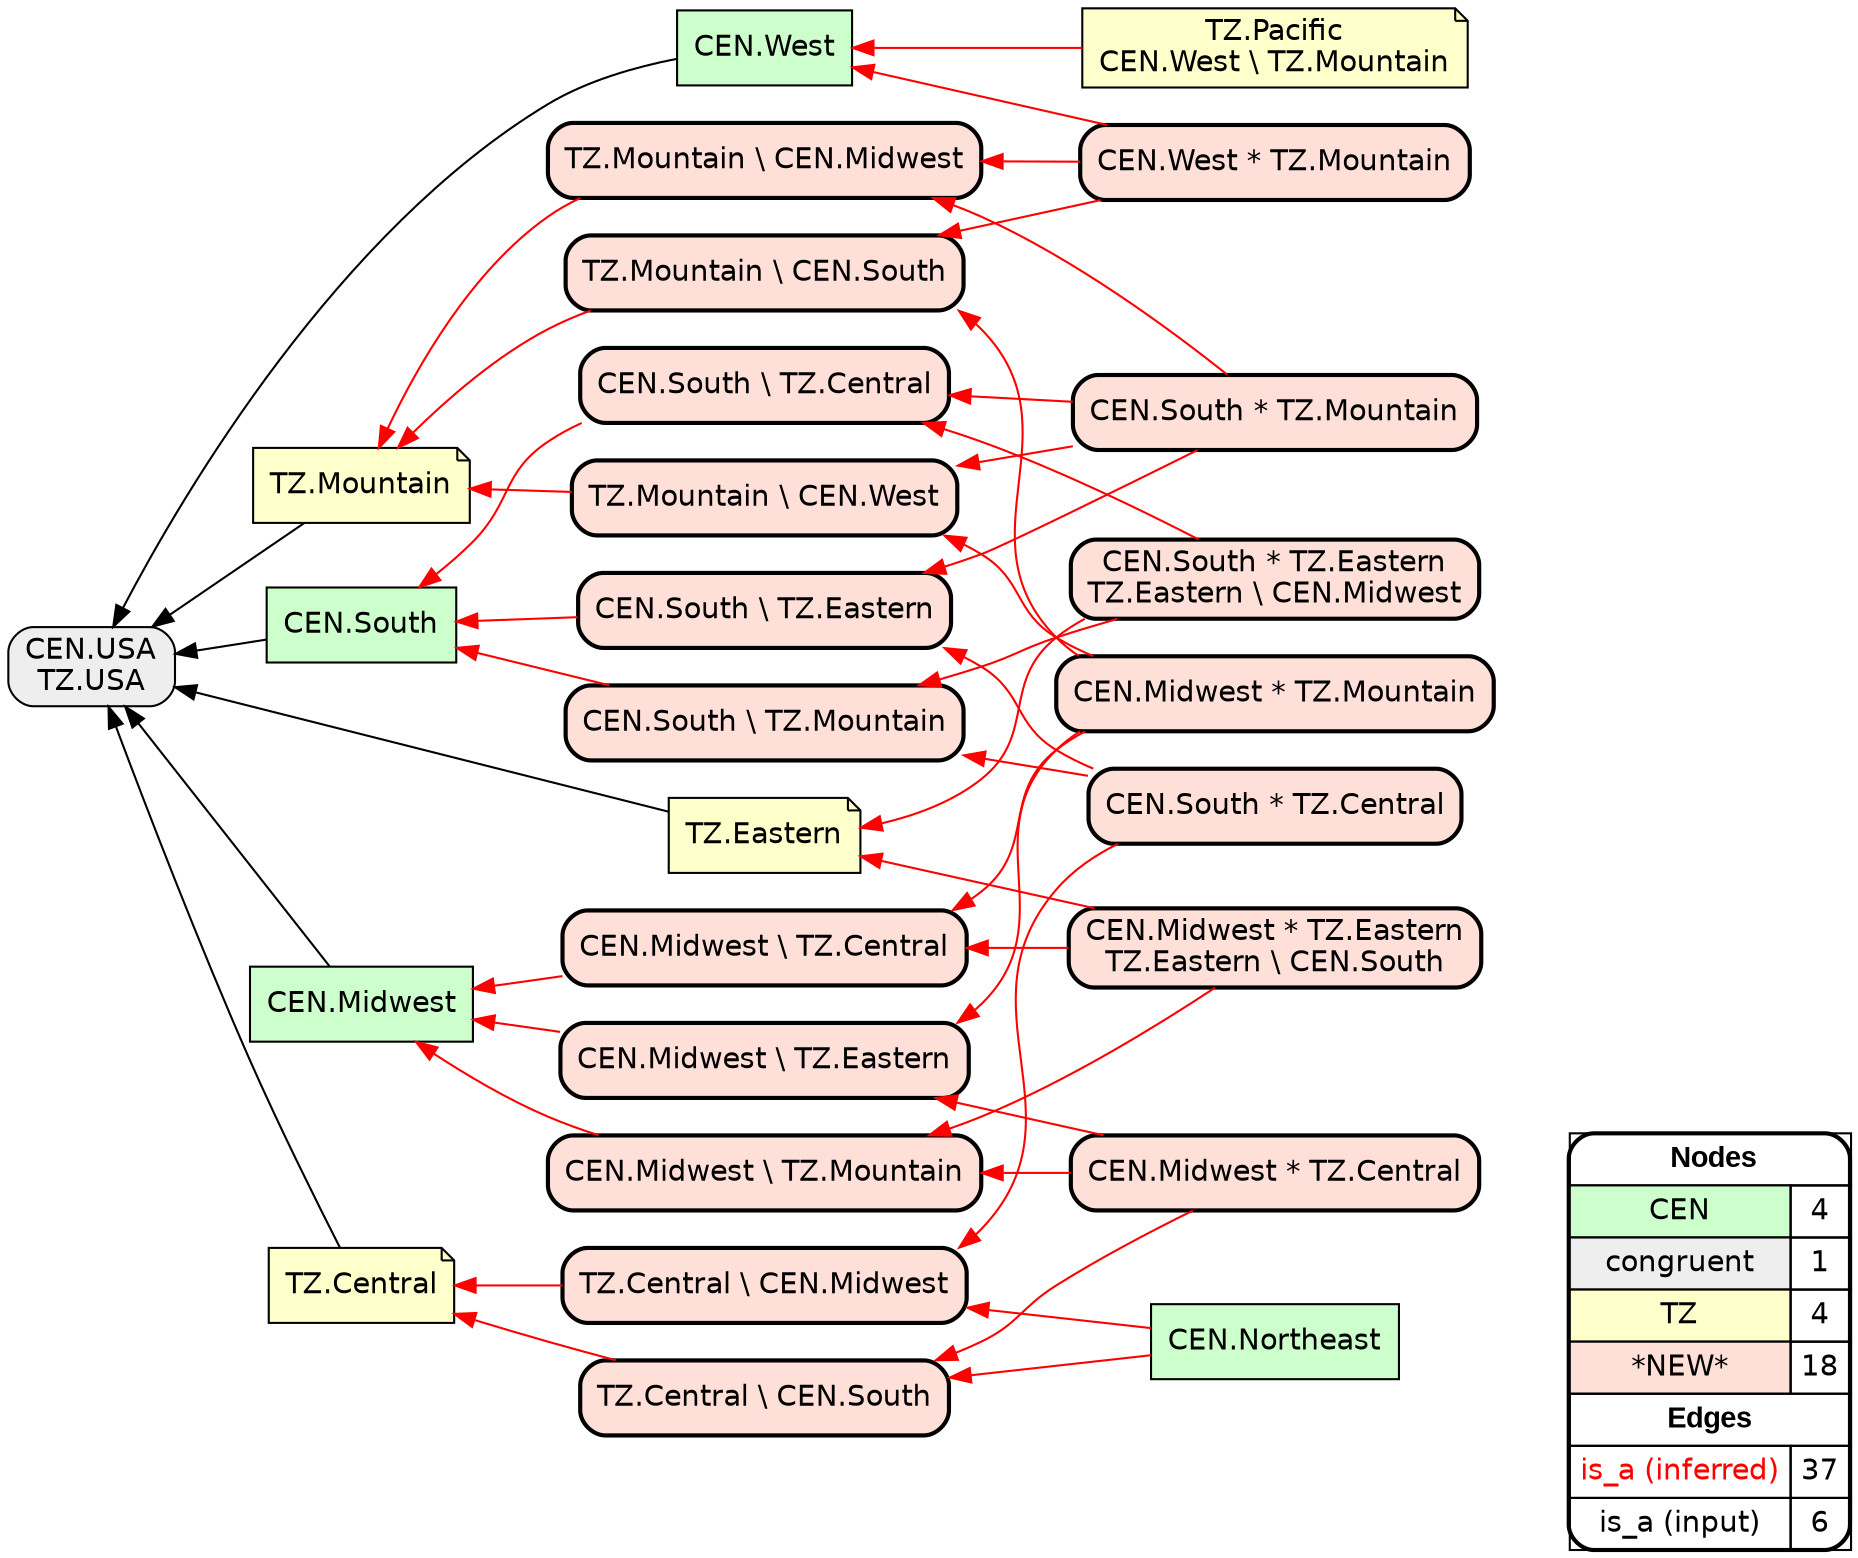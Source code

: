 digraph{
rankdir=RL
node[shape=box style=filled fillcolor="#CCFFCC" fontname="helvetica"] 
"CEN.Midwest"
"CEN.West"
"CEN.Northeast"
"CEN.South"
node[shape=box style="filled,rounded" fillcolor="#EEEEEE" fontname="helvetica"] 
"CEN.USA\nTZ.USA"
node[shape=note style=filled fillcolor="#FFFFCC" fontname="helvetica"] 
"TZ.Eastern"
"TZ.Mountain"
"TZ.Pacific\nCEN.West \\ TZ.Mountain"
"TZ.Central"
node[shape=box style="filled,rounded,bold" fillcolor="#FFE0D8" fontname="helvetica"] 
"CEN.South * TZ.Eastern\nTZ.Eastern \\ CEN.Midwest"
"TZ.Mountain \\ CEN.South"
"CEN.South \\ TZ.Eastern"
"CEN.South * TZ.Central"
"TZ.Central \\ CEN.South"
"CEN.South * TZ.Mountain"
"CEN.Midwest \\ TZ.Mountain"
"TZ.Central \\ CEN.Midwest"
"CEN.Midwest * TZ.Eastern\nTZ.Eastern \\ CEN.South"
"CEN.Midwest * TZ.Central"
"CEN.Midwest * TZ.Mountain"
"TZ.Mountain \\ CEN.West"
"CEN.Midwest \\ TZ.Central"
"TZ.Mountain \\ CEN.Midwest"
"CEN.South \\ TZ.Mountain"
"CEN.West * TZ.Mountain"
"CEN.South \\ TZ.Central"
"CEN.Midwest \\ TZ.Eastern"
edge[arrowhead=normal style=dotted color="#000000" constraint=true penwidth=1]
edge[arrowhead=normal style=solid color="#FF0000" constraint=true penwidth=1]
"CEN.Midwest * TZ.Mountain" -> "TZ.Mountain \\ CEN.West"
"CEN.Northeast" -> "TZ.Central \\ CEN.South"
"CEN.South * TZ.Central" -> "CEN.South \\ TZ.Mountain"
"CEN.Midwest * TZ.Central" -> "CEN.Midwest \\ TZ.Eastern"
"CEN.Midwest * TZ.Mountain" -> "TZ.Mountain \\ CEN.South"
"TZ.Mountain \\ CEN.South" -> "TZ.Mountain"
"CEN.West * TZ.Mountain" -> "CEN.West"
"CEN.South \\ TZ.Central" -> "CEN.South"
"TZ.Pacific\nCEN.West \\ TZ.Mountain" -> "CEN.West"
"CEN.Midwest \\ TZ.Central" -> "CEN.Midwest"
"CEN.West * TZ.Mountain" -> "TZ.Mountain \\ CEN.Midwest"
"CEN.Midwest * TZ.Central" -> "TZ.Central \\ CEN.South"
"CEN.South * TZ.Eastern\nTZ.Eastern \\ CEN.Midwest" -> "CEN.South \\ TZ.Central"
"CEN.Midwest * TZ.Eastern\nTZ.Eastern \\ CEN.South" -> "TZ.Eastern"
"TZ.Central \\ CEN.Midwest" -> "TZ.Central"
"CEN.Midwest \\ TZ.Mountain" -> "CEN.Midwest"
"CEN.Midwest * TZ.Central" -> "CEN.Midwest \\ TZ.Mountain"
"CEN.South * TZ.Mountain" -> "CEN.South \\ TZ.Eastern"
"TZ.Mountain \\ CEN.West" -> "TZ.Mountain"
"CEN.Midwest * TZ.Eastern\nTZ.Eastern \\ CEN.South" -> "CEN.Midwest \\ TZ.Mountain"
"CEN.South * TZ.Eastern\nTZ.Eastern \\ CEN.Midwest" -> "CEN.South \\ TZ.Mountain"
"CEN.South * TZ.Eastern\nTZ.Eastern \\ CEN.Midwest" -> "TZ.Eastern"
"CEN.Midwest \\ TZ.Eastern" -> "CEN.Midwest"
"CEN.South \\ TZ.Eastern" -> "CEN.South"
"CEN.South * TZ.Central" -> "TZ.Central \\ CEN.Midwest"
"CEN.West * TZ.Mountain" -> "TZ.Mountain \\ CEN.South"
"CEN.South \\ TZ.Mountain" -> "CEN.South"
"CEN.Northeast" -> "TZ.Central \\ CEN.Midwest"
"CEN.Midwest * TZ.Eastern\nTZ.Eastern \\ CEN.South" -> "CEN.Midwest \\ TZ.Central"
"CEN.Midwest * TZ.Mountain" -> "CEN.Midwest \\ TZ.Eastern"
"CEN.Midwest * TZ.Mountain" -> "CEN.Midwest \\ TZ.Central"
"CEN.South * TZ.Mountain" -> "TZ.Mountain \\ CEN.West"
"CEN.South * TZ.Central" -> "CEN.South \\ TZ.Eastern"
"CEN.South * TZ.Mountain" -> "CEN.South \\ TZ.Central"
"TZ.Central \\ CEN.South" -> "TZ.Central"
"TZ.Mountain \\ CEN.Midwest" -> "TZ.Mountain"
"CEN.South * TZ.Mountain" -> "TZ.Mountain \\ CEN.Midwest"
edge[arrowhead=normal style=solid color="#000000" constraint=true penwidth=1]
"TZ.Mountain" -> "CEN.USA\nTZ.USA"
"CEN.Midwest" -> "CEN.USA\nTZ.USA"
"CEN.South" -> "CEN.USA\nTZ.USA"
"TZ.Central" -> "CEN.USA\nTZ.USA"
"CEN.West" -> "CEN.USA\nTZ.USA"
"TZ.Eastern" -> "CEN.USA\nTZ.USA"
node[shape=box] 
{rank=source Legend [fillcolor= white margin=0 label=< 
 <TABLE BORDER="0" CELLBORDER="1" CELLSPACING="0" CELLPADDING="4"> 
<TR> <TD COLSPAN="2"><font face="Arial Black"> Nodes</font></TD> </TR> 
<TR> 
 <TD bgcolor="#CCFFCC" fontname="helvetica">CEN</TD> 
 <TD>4</TD> 
 </TR> 
<TR> 
 <TD bgcolor="#EEEEEE" fontname="helvetica">congruent</TD> 
 <TD>1</TD> 
 </TR> 
<TR> 
 <TD bgcolor="#FFFFCC" fontname="helvetica">TZ</TD> 
 <TD>4</TD> 
 </TR> 
<TR> 
 <TD bgcolor="#FFE0D8" fontname="helvetica">*NEW*</TD> 
 <TD>18</TD> 
 </TR> 
<TR> <TD COLSPAN="2"><font face = "Arial Black"> Edges </font></TD> </TR> 
<TR> 
 <TD><font color ="#FF0000">is_a (inferred)</font></TD><TD>37</TD>
</TR>
<TR> 
 <TD><font color ="#000000">is_a (input)</font></TD><TD>6</TD>
</TR>
</TABLE> 
 >] } 
}